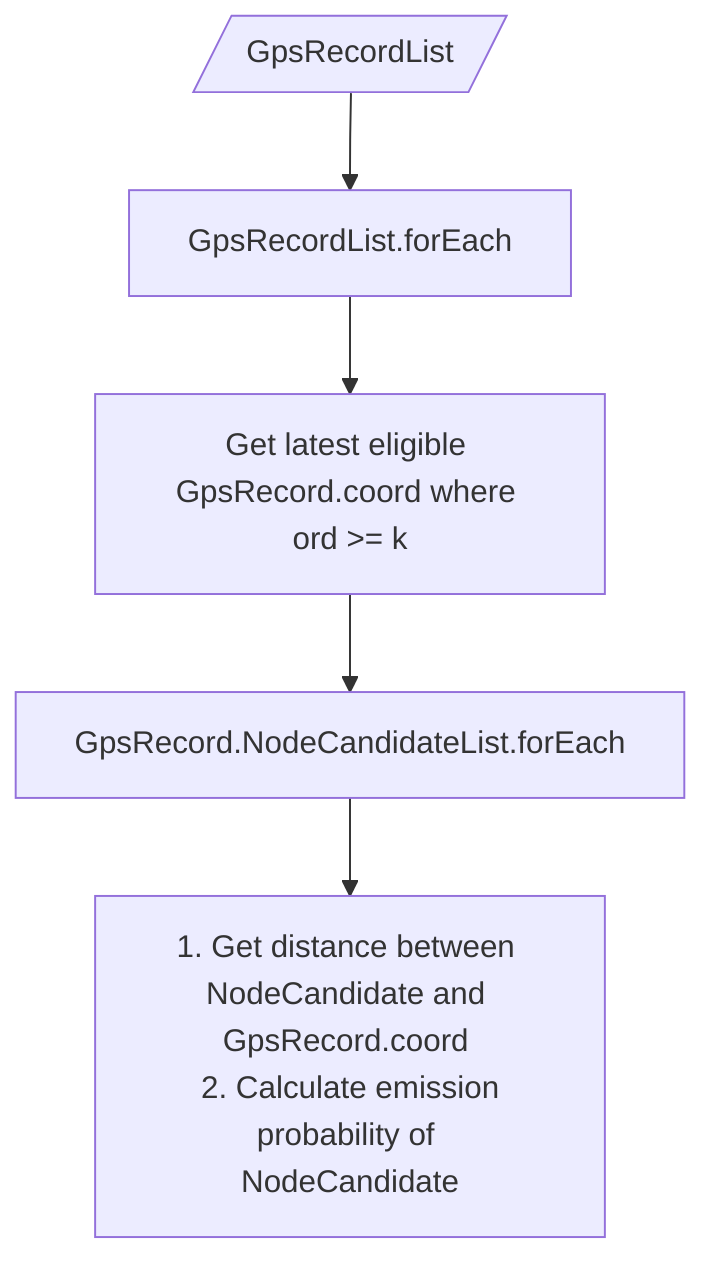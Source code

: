 flowchart TD
    I[/GpsRecordList/]
    GpsRecordListLoop[GpsRecordList.forEach]
    LatestEligibleCoord[Get latest eligible GpsRecord.coord where ord >= k]
    NodeCandidateListLoop[GpsRecord.NodeCandidateList.forEach]

    GetEmission[1. Get distance between NodeCandidate and GpsRecord.coord <br> 2. Calculate emission probability of NodeCandidate]

    I --> GpsRecordListLoop --> LatestEligibleCoord --> NodeCandidateListLoop
    NodeCandidateListLoop --> GetEmission